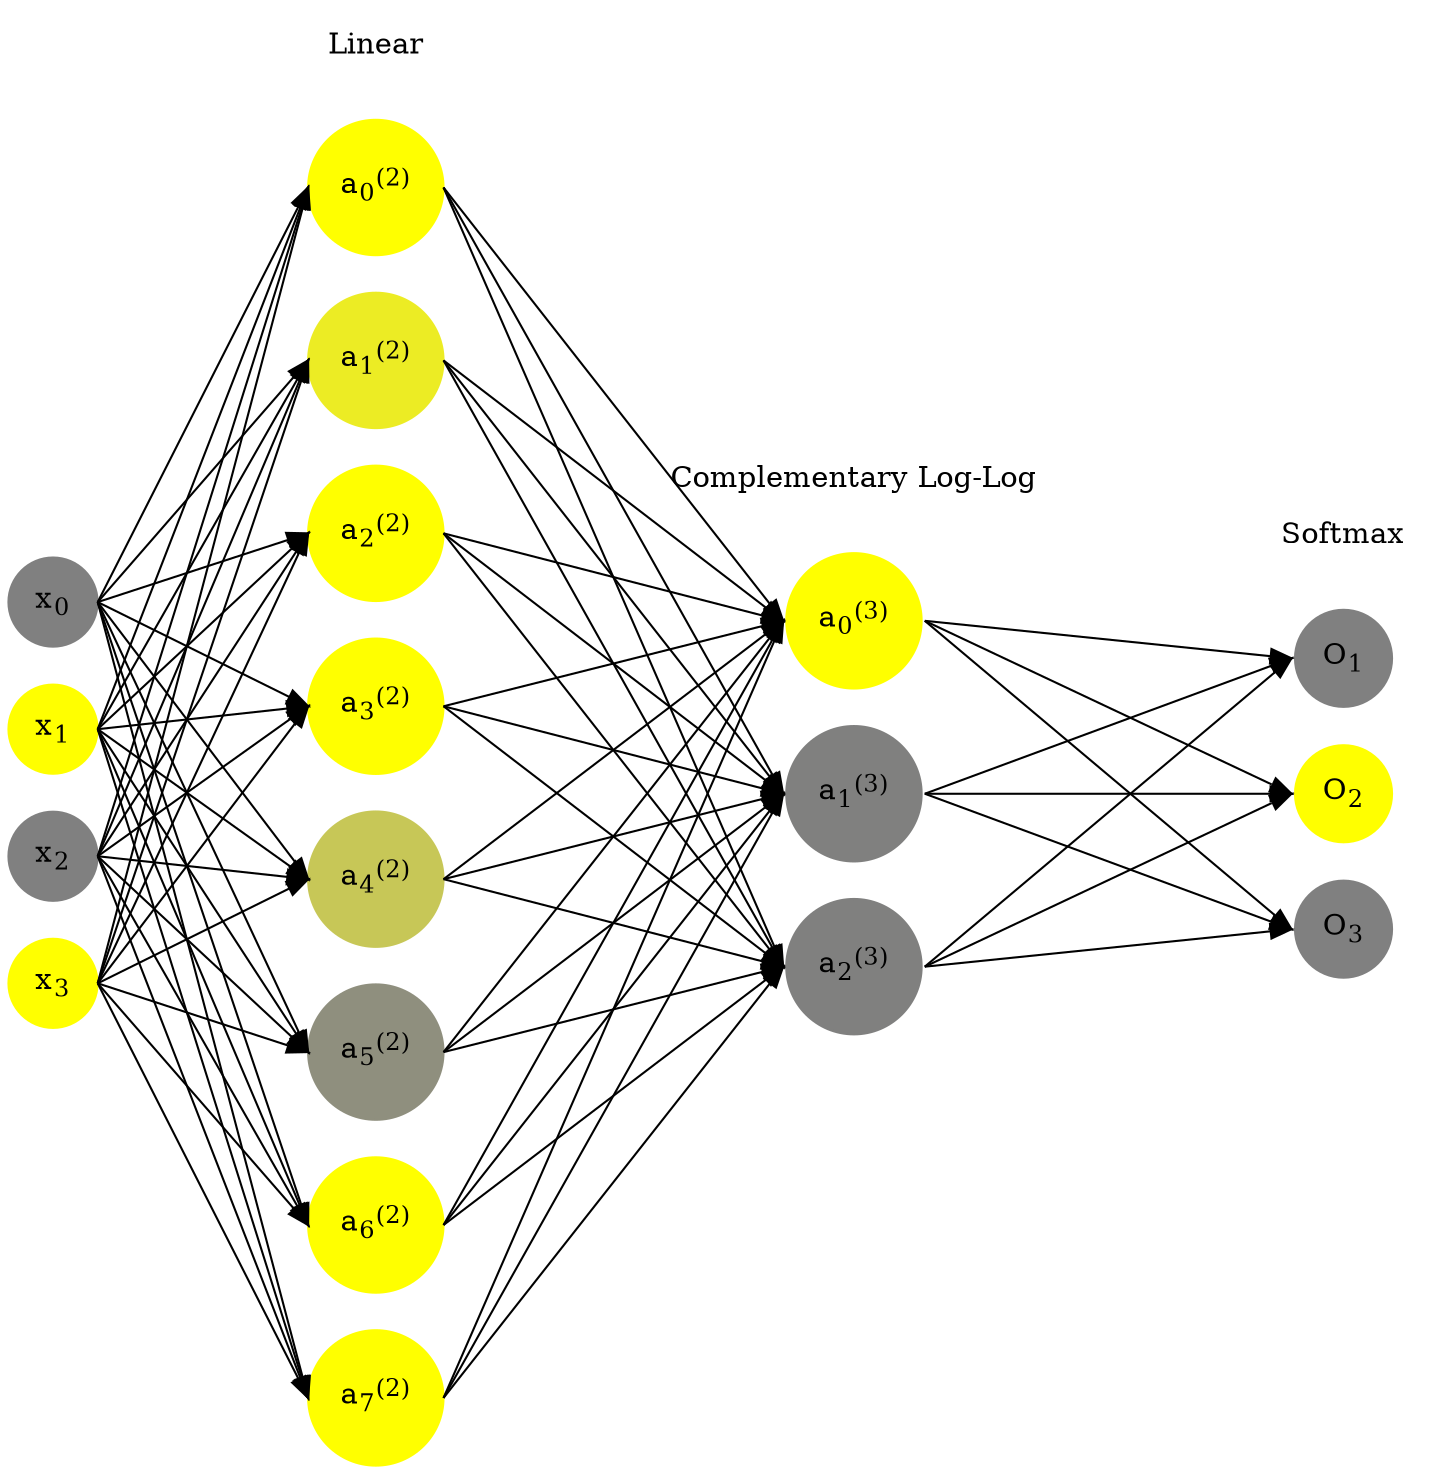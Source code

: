 digraph G {
	rankdir = LR;
	splines=false;
	edge[style=invis];
	ranksep= 1.4;
	{
	node [shape=circle, color="0.1667, 0.0, 0.5", style=filled, fillcolor="0.1667, 0.0, 0.5"];
	x0 [label=<x<sub>0</sub>>];
	}
	{
	node [shape=circle, color="0.1667, 1.0, 1.0", style=filled, fillcolor="0.1667, 1.0, 1.0"];
	x1 [label=<x<sub>1</sub>>];
	}
	{
	node [shape=circle, color="0.1667, 0.0, 0.5", style=filled, fillcolor="0.1667, 0.0, 0.5"];
	x2 [label=<x<sub>2</sub>>];
	}
	{
	node [shape=circle, color="0.1667, 1.0, 1.0", style=filled, fillcolor="0.1667, 1.0, 1.0"];
	x3 [label=<x<sub>3</sub>>];
	}
	{
	node [shape=circle, color="0.1667, 1.800129, 1.400064", style=filled, fillcolor="0.1667, 1.800129, 1.400064"];
	a02 [label=<a<sub>0</sub><sup>(2)</sup>>];
	}
	{
	node [shape=circle, color="0.1667, 0.844370, 0.922185", style=filled, fillcolor="0.1667, 0.844370, 0.922185"];
	a12 [label=<a<sub>1</sub><sup>(2)</sup>>];
	}
	{
	node [shape=circle, color="0.1667, 1.018710, 1.009355", style=filled, fillcolor="0.1667, 1.018710, 1.009355"];
	a22 [label=<a<sub>2</sub><sup>(2)</sup>>];
	}
	{
	node [shape=circle, color="0.1667, 1.704632, 1.352316", style=filled, fillcolor="0.1667, 1.704632, 1.352316"];
	a32 [label=<a<sub>3</sub><sup>(2)</sup>>];
	}
	{
	node [shape=circle, color="0.1667, 0.561227, 0.780613", style=filled, fillcolor="0.1667, 0.561227, 0.780613"];
	a42 [label=<a<sub>4</sub><sup>(2)</sup>>];
	}
	{
	node [shape=circle, color="0.1667, 0.123323, 0.561662", style=filled, fillcolor="0.1667, 0.123323, 0.561662"];
	a52 [label=<a<sub>5</sub><sup>(2)</sup>>];
	}
	{
	node [shape=circle, color="0.1667, 1.366789, 1.183395", style=filled, fillcolor="0.1667, 1.366789, 1.183395"];
	a62 [label=<a<sub>6</sub><sup>(2)</sup>>];
	}
	{
	node [shape=circle, color="0.1667, 1.243347, 1.121673", style=filled, fillcolor="0.1667, 1.243347, 1.121673"];
	a72 [label=<a<sub>7</sub><sup>(2)</sup>>];
	}
	{
	node [shape=circle, color="0.1667, 0.999887, 0.999944", style=filled, fillcolor="0.1667, 0.999887, 0.999944"];
	a03 [label=<a<sub>0</sub><sup>(3)</sup>>];
	}
	{
	node [shape=circle, color="0.1667, 0.002485, 0.501242", style=filled, fillcolor="0.1667, 0.002485, 0.501242"];
	a13 [label=<a<sub>1</sub><sup>(3)</sup>>];
	}
	{
	node [shape=circle, color="0.1667, 0.002570, 0.501285", style=filled, fillcolor="0.1667, 0.002570, 0.501285"];
	a23 [label=<a<sub>2</sub><sup>(3)</sup>>];
	}
	{
	node [shape=circle, color="0.1667, 0.0, 0.5", style=filled, fillcolor="0.1667, 0.0, 0.5"];
	O1 [label=<O<sub>1</sub>>];
	}
	{
	node [shape=circle, color="0.1667, 1.0, 1.0", style=filled, fillcolor="0.1667, 1.0, 1.0"];
	O2 [label=<O<sub>2</sub>>];
	}
	{
	node [shape=circle, color="0.1667, 0.0, 0.5", style=filled, fillcolor="0.1667, 0.0, 0.5"];
	O3 [label=<O<sub>3</sub>>];
	}
	{
	rank=same;
	x0->x1->x2->x3;
	}
	{
	rank=same;
	a02->a12->a22->a32->a42->a52->a62->a72;
	}
	{
	rank=same;
	a03->a13->a23;
	}
	{
	rank=same;
	O1->O2->O3;
	}
	l1 [shape=plaintext,label="Linear"];
	l1->a02;
	{rank=same; l1;a02};
	l2 [shape=plaintext,label="Complementary Log-Log"];
	l2->a03;
	{rank=same; l2;a03};
	l3 [shape=plaintext,label="Softmax"];
	l3->O1;
	{rank=same; l3;O1};
edge[style=solid, tailport=e, headport=w];
	{x0;x1;x2;x3} -> {a02;a12;a22;a32;a42;a52;a62;a72};
	{a02;a12;a22;a32;a42;a52;a62;a72} -> {a03;a13;a23};
	{a03;a13;a23} -> {O1,O2,O3};
}
